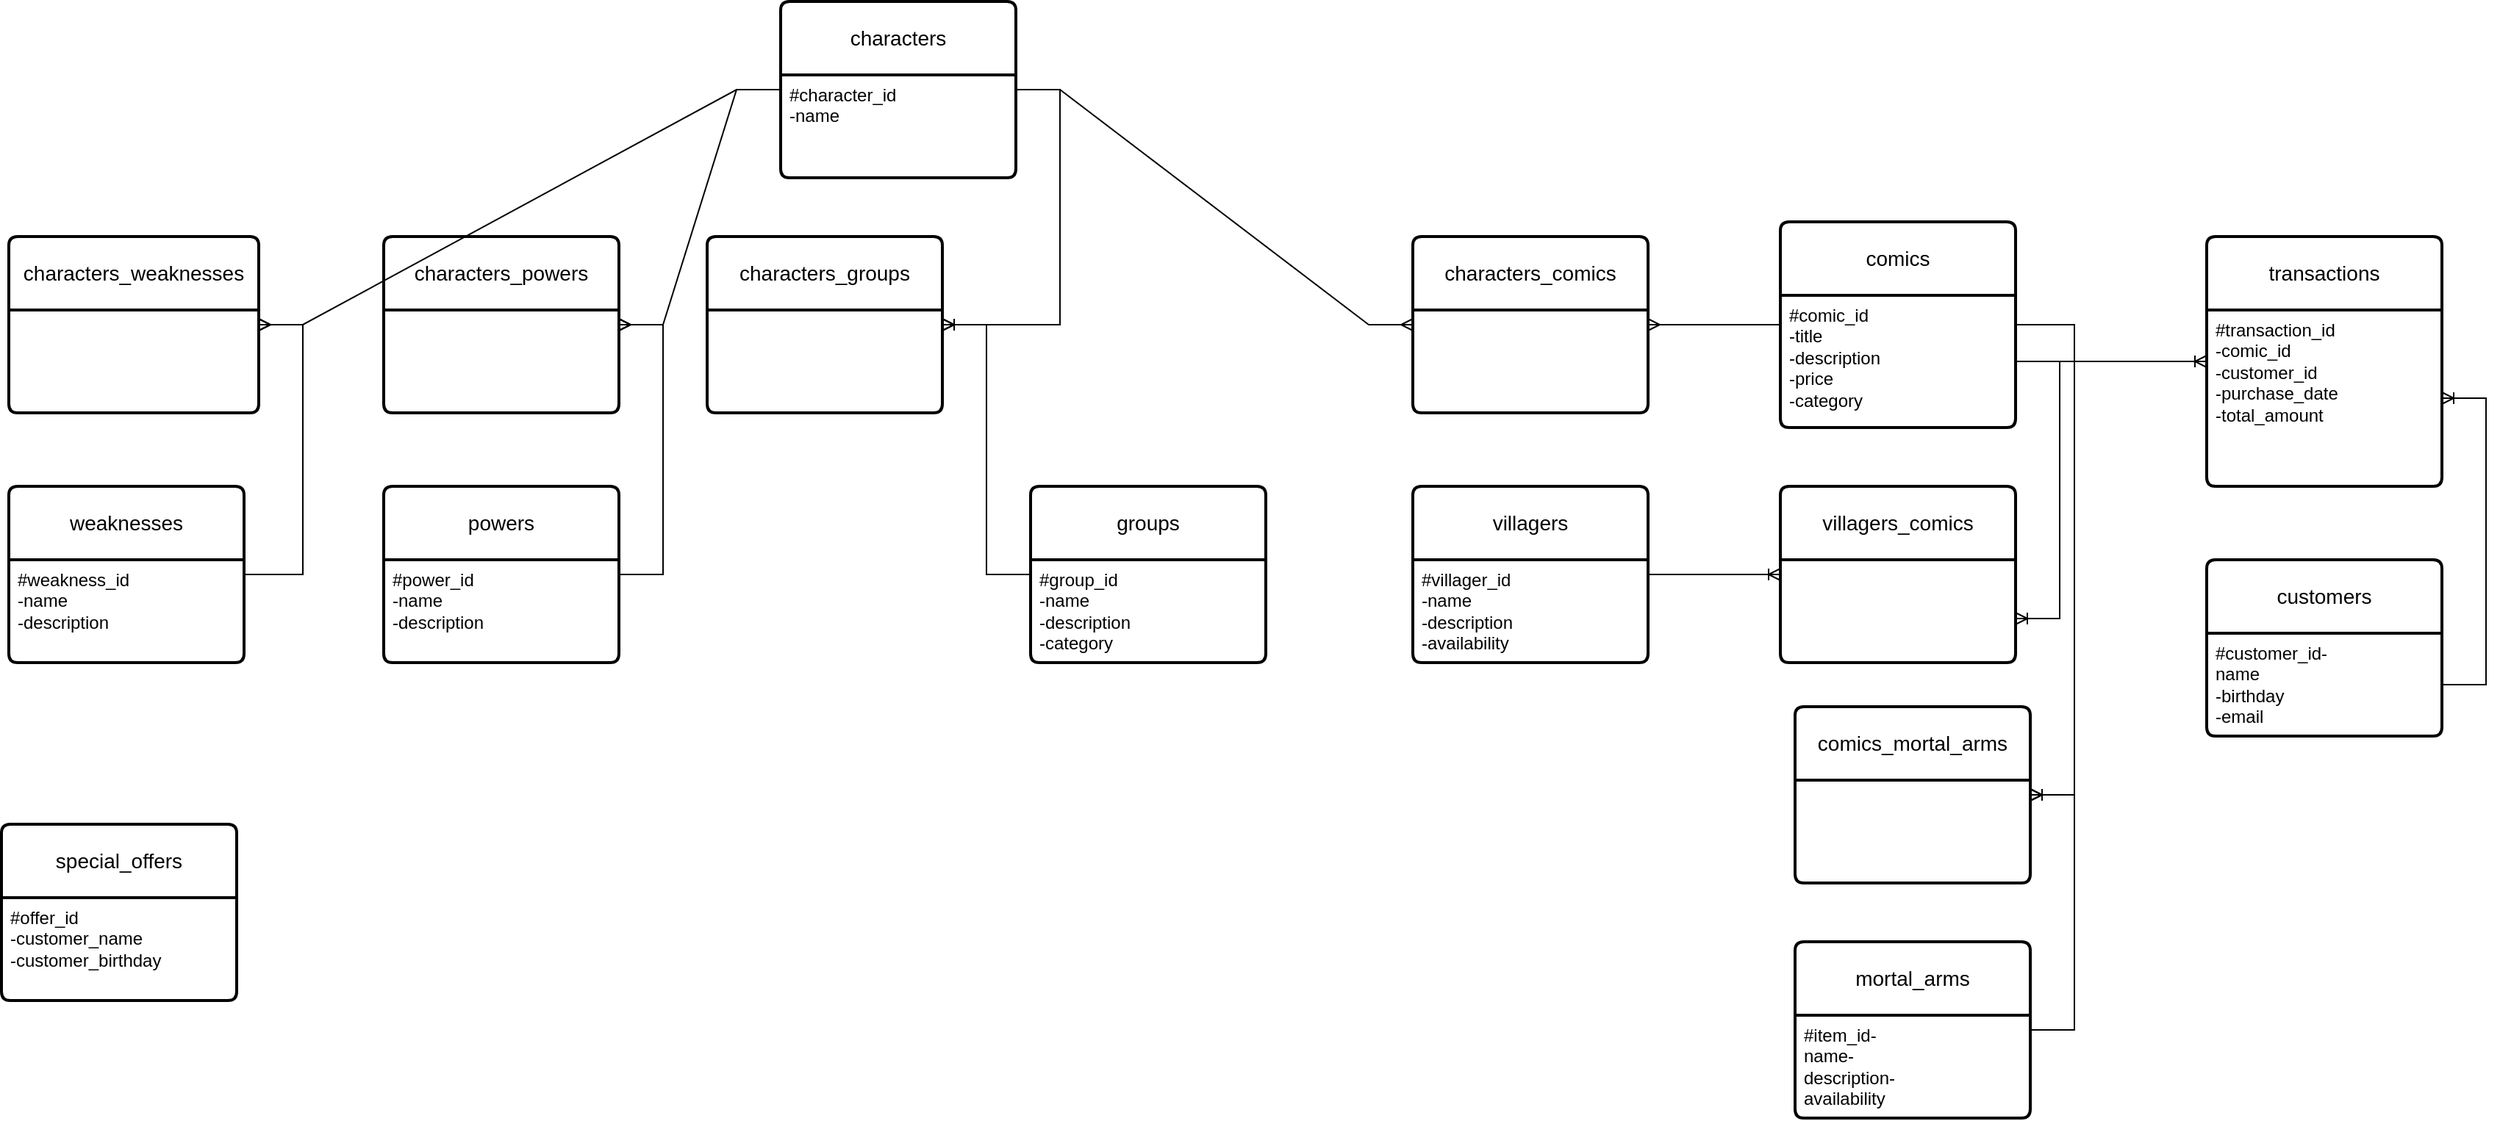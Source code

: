 <mxfile>
    <diagram id="R2lEEEUBdFMjLlhIrx00" name="Page-1">
        <mxGraphModel dx="1955" dy="1808" grid="1" gridSize="10" guides="1" tooltips="1" connect="1" arrows="1" fold="1" page="1" pageScale="1" pageWidth="850" pageHeight="1100" math="0" shadow="0" extFonts="Permanent Marker^https://fonts.googleapis.com/css?family=Permanent+Marker">
            <root>
                <mxCell id="0"/>
                <mxCell id="1" parent="0"/>
                <mxCell id="BjgTfE8LFXhRjAly1MUj-1" value="powers" style="swimlane;childLayout=stackLayout;horizontal=1;startSize=50;horizontalStack=0;rounded=1;fontSize=14;fontStyle=0;strokeWidth=2;resizeParent=0;resizeLast=1;shadow=0;dashed=0;align=center;arcSize=4;whiteSpace=wrap;html=1;" parent="1" vertex="1">
                    <mxGeometry x="-360" y="-480" width="160" height="120" as="geometry"/>
                </mxCell>
                <mxCell id="BjgTfE8LFXhRjAly1MUj-2" value="#power_id&lt;div&gt;-name&lt;/div&gt;&lt;div&gt;-description&lt;/div&gt;" style="align=left;strokeColor=none;fillColor=none;spacingLeft=4;fontSize=12;verticalAlign=top;resizable=0;rotatable=0;part=1;html=1;" parent="BjgTfE8LFXhRjAly1MUj-1" vertex="1">
                    <mxGeometry y="50" width="160" height="70" as="geometry"/>
                </mxCell>
                <mxCell id="BjgTfE8LFXhRjAly1MUj-3" value="weaknesses&lt;span style=&quot;color: rgba(0, 0, 0, 0); font-family: monospace; font-size: 0px; text-align: start; text-wrap-mode: nowrap;&quot;&gt;%3CmxGraphModel%3E%3Croot%3E%3CmxCell%20id%3D%220%22%2F%3E%3CmxCell%20id%3D%221%22%20parent%3D%220%22%2F%3E%3CmxCell%20id%3D%222%22%20value%3D%22powers%22%20style%3D%22swimlane%3BchildLayout%3DstackLayout%3Bhorizontal%3D1%3BstartSize%3D50%3BhorizontalStack%3D0%3Brounded%3D1%3BfontSize%3D14%3BfontStyle%3D0%3BstrokeWidth%3D2%3BresizeParent%3D0%3BresizeLast%3D1%3Bshadow%3D0%3Bdashed%3D0%3Balign%3Dcenter%3BarcSize%3D4%3BwhiteSpace%3Dwrap%3Bhtml%3D1%3B%22%20vertex%3D%221%22%20parent%3D%221%22%3E%3CmxGeometry%20x%3D%22-50%22%20y%3D%2280%22%20width%3D%22160%22%20height%3D%22120%22%20as%3D%22geometry%22%2F%3E%3C%2FmxCell%3E%3CmxCell%20id%3D%223%22%20value%3D%22%2BAttribute1%26%2310%3B%2BAttribute2%26%2310%3B%2BAttribute3%22%20style%3D%22align%3Dleft%3BstrokeColor%3Dnone%3BfillColor%3Dnone%3BspacingLeft%3D4%3BfontSize%3D12%3BverticalAlign%3Dtop%3Bresizable%3D0%3Brotatable%3D0%3Bpart%3D1%3Bhtml%3D1%3B%22%20vertex%3D%221%22%20parent%3D%222%22%3E%3CmxGeometry%20y%3D%2250%22%20width%3D%22160%22%20height%3D%2270%22%20as%3D%22geometry%22%2F%3E%3C%2FmxCell%3E%3C%2Froot%3E%3C%2FmxGraphModel%3E&lt;/span&gt;" style="swimlane;childLayout=stackLayout;horizontal=1;startSize=50;horizontalStack=0;rounded=1;fontSize=14;fontStyle=0;strokeWidth=2;resizeParent=0;resizeLast=1;shadow=0;dashed=0;align=center;arcSize=4;whiteSpace=wrap;html=1;" parent="1" vertex="1">
                    <mxGeometry x="-615" y="-480" width="160" height="120" as="geometry"/>
                </mxCell>
                <mxCell id="BjgTfE8LFXhRjAly1MUj-4" value="#weakness_id&lt;div&gt;-name&lt;/div&gt;&lt;div&gt;-description&lt;/div&gt;" style="align=left;strokeColor=none;fillColor=none;spacingLeft=4;fontSize=12;verticalAlign=top;resizable=0;rotatable=0;part=1;html=1;" parent="BjgTfE8LFXhRjAly1MUj-3" vertex="1">
                    <mxGeometry y="50" width="160" height="70" as="geometry"/>
                </mxCell>
                <mxCell id="BjgTfE8LFXhRjAly1MUj-5" value="characters" style="swimlane;childLayout=stackLayout;horizontal=1;startSize=50;horizontalStack=0;rounded=1;fontSize=14;fontStyle=0;strokeWidth=2;resizeParent=0;resizeLast=1;shadow=0;dashed=0;align=center;arcSize=4;whiteSpace=wrap;html=1;" parent="1" vertex="1">
                    <mxGeometry x="-90" y="-810" width="160" height="120" as="geometry"/>
                </mxCell>
                <mxCell id="BjgTfE8LFXhRjAly1MUj-6" value="#character_id&lt;div&gt;-name&lt;/div&gt;" style="align=left;strokeColor=none;fillColor=none;spacingLeft=4;fontSize=12;verticalAlign=top;resizable=0;rotatable=0;part=1;html=1;" parent="BjgTfE8LFXhRjAly1MUj-5" vertex="1">
                    <mxGeometry y="50" width="160" height="70" as="geometry"/>
                </mxCell>
                <mxCell id="BjgTfE8LFXhRjAly1MUj-7" value="mortal_arms" style="swimlane;childLayout=stackLayout;horizontal=1;startSize=50;horizontalStack=0;rounded=1;fontSize=14;fontStyle=0;strokeWidth=2;resizeParent=0;resizeLast=1;shadow=0;dashed=0;align=center;arcSize=4;whiteSpace=wrap;html=1;" parent="1" vertex="1">
                    <mxGeometry x="600" y="-170" width="160" height="120" as="geometry"/>
                </mxCell>
                <mxCell id="BjgTfE8LFXhRjAly1MUj-8" value="#item_id-&lt;div&gt;name-&lt;/div&gt;&lt;div&gt;description-&lt;/div&gt;&lt;div&gt;availability&lt;/div&gt;" style="align=left;strokeColor=none;fillColor=none;spacingLeft=4;fontSize=12;verticalAlign=top;resizable=0;rotatable=0;part=1;html=1;" parent="BjgTfE8LFXhRjAly1MUj-7" vertex="1">
                    <mxGeometry y="50" width="160" height="70" as="geometry"/>
                </mxCell>
                <mxCell id="BjgTfE8LFXhRjAly1MUj-9" value="groups" style="swimlane;childLayout=stackLayout;horizontal=1;startSize=50;horizontalStack=0;rounded=1;fontSize=14;fontStyle=0;strokeWidth=2;resizeParent=0;resizeLast=1;shadow=0;dashed=0;align=center;arcSize=4;whiteSpace=wrap;html=1;" parent="1" vertex="1">
                    <mxGeometry x="80" y="-480" width="160" height="120" as="geometry"/>
                </mxCell>
                <mxCell id="BjgTfE8LFXhRjAly1MUj-10" value="#group_id&lt;div&gt;-name&lt;/div&gt;&lt;div&gt;-description&lt;/div&gt;&lt;div&gt;-category&lt;/div&gt;" style="align=left;strokeColor=none;fillColor=none;spacingLeft=4;fontSize=12;verticalAlign=top;resizable=0;rotatable=0;part=1;html=1;" parent="BjgTfE8LFXhRjAly1MUj-9" vertex="1">
                    <mxGeometry y="50" width="160" height="70" as="geometry"/>
                </mxCell>
                <mxCell id="BjgTfE8LFXhRjAly1MUj-11" value="villagers" style="swimlane;childLayout=stackLayout;horizontal=1;startSize=50;horizontalStack=0;rounded=1;fontSize=14;fontStyle=0;strokeWidth=2;resizeParent=0;resizeLast=1;shadow=0;dashed=0;align=center;arcSize=4;whiteSpace=wrap;html=1;" parent="1" vertex="1">
                    <mxGeometry x="340" y="-480" width="160" height="120" as="geometry"/>
                </mxCell>
                <mxCell id="BjgTfE8LFXhRjAly1MUj-12" value="#villager_id&lt;div&gt;-name&lt;/div&gt;&lt;div&gt;-description&lt;/div&gt;&lt;div&gt;-availability&lt;/div&gt;" style="align=left;strokeColor=none;fillColor=none;spacingLeft=4;fontSize=12;verticalAlign=top;resizable=0;rotatable=0;part=1;html=1;" parent="BjgTfE8LFXhRjAly1MUj-11" vertex="1">
                    <mxGeometry y="50" width="160" height="70" as="geometry"/>
                </mxCell>
                <mxCell id="BjgTfE8LFXhRjAly1MUj-13" value="customers" style="swimlane;childLayout=stackLayout;horizontal=1;startSize=50;horizontalStack=0;rounded=1;fontSize=14;fontStyle=0;strokeWidth=2;resizeParent=0;resizeLast=1;shadow=0;dashed=0;align=center;arcSize=4;whiteSpace=wrap;html=1;" parent="1" vertex="1">
                    <mxGeometry x="880" y="-430" width="160" height="120" as="geometry"/>
                </mxCell>
                <mxCell id="BjgTfE8LFXhRjAly1MUj-14" value="#customer_id-&lt;div&gt;name&lt;/div&gt;&lt;div&gt;-birthday&lt;/div&gt;&lt;div&gt;-email&lt;/div&gt;" style="align=left;strokeColor=none;fillColor=none;spacingLeft=4;fontSize=12;verticalAlign=top;resizable=0;rotatable=0;part=1;html=1;" parent="BjgTfE8LFXhRjAly1MUj-13" vertex="1">
                    <mxGeometry y="50" width="160" height="70" as="geometry"/>
                </mxCell>
                <mxCell id="BjgTfE8LFXhRjAly1MUj-15" value="comics" style="swimlane;childLayout=stackLayout;horizontal=1;startSize=50;horizontalStack=0;rounded=1;fontSize=14;fontStyle=0;strokeWidth=2;resizeParent=0;resizeLast=1;shadow=0;dashed=0;align=center;arcSize=4;whiteSpace=wrap;html=1;" parent="1" vertex="1">
                    <mxGeometry x="590" y="-660" width="160" height="140" as="geometry"/>
                </mxCell>
                <mxCell id="BjgTfE8LFXhRjAly1MUj-16" value="#comic_id&lt;div&gt;-title&lt;/div&gt;&lt;div&gt;-description&lt;/div&gt;&lt;div&gt;-price&lt;/div&gt;&lt;div&gt;-category&lt;/div&gt;" style="align=left;strokeColor=none;fillColor=none;spacingLeft=4;fontSize=12;verticalAlign=top;resizable=0;rotatable=0;part=1;html=1;" parent="BjgTfE8LFXhRjAly1MUj-15" vertex="1">
                    <mxGeometry y="50" width="160" height="90" as="geometry"/>
                </mxCell>
                <mxCell id="BjgTfE8LFXhRjAly1MUj-17" value="transactions" style="swimlane;childLayout=stackLayout;horizontal=1;startSize=50;horizontalStack=0;rounded=1;fontSize=14;fontStyle=0;strokeWidth=2;resizeParent=0;resizeLast=1;shadow=0;dashed=0;align=center;arcSize=4;whiteSpace=wrap;html=1;" parent="1" vertex="1">
                    <mxGeometry x="880" y="-650" width="160" height="170" as="geometry"/>
                </mxCell>
                <mxCell id="BjgTfE8LFXhRjAly1MUj-18" value="#transaction_id&lt;div&gt;-comic_id&lt;/div&gt;&lt;div&gt;-customer_id&lt;/div&gt;&lt;div&gt;-purchase_date&lt;/div&gt;&lt;div&gt;-total_amount&lt;/div&gt;" style="align=left;strokeColor=none;fillColor=none;spacingLeft=4;fontSize=12;verticalAlign=top;resizable=0;rotatable=0;part=1;html=1;" parent="BjgTfE8LFXhRjAly1MUj-17" vertex="1">
                    <mxGeometry y="50" width="160" height="120" as="geometry"/>
                </mxCell>
                <mxCell id="BjgTfE8LFXhRjAly1MUj-19" value="special_offers" style="swimlane;childLayout=stackLayout;horizontal=1;startSize=50;horizontalStack=0;rounded=1;fontSize=14;fontStyle=0;strokeWidth=2;resizeParent=0;resizeLast=1;shadow=0;dashed=0;align=center;arcSize=4;whiteSpace=wrap;html=1;" parent="1" vertex="1">
                    <mxGeometry x="-620" y="-250" width="160" height="120" as="geometry"/>
                </mxCell>
                <mxCell id="BjgTfE8LFXhRjAly1MUj-20" value="#offer_id&lt;div&gt;-customer_name&lt;/div&gt;&lt;div&gt;-customer_birthday&lt;/div&gt;" style="align=left;strokeColor=none;fillColor=none;spacingLeft=4;fontSize=12;verticalAlign=top;resizable=0;rotatable=0;part=1;html=1;" parent="BjgTfE8LFXhRjAly1MUj-19" vertex="1">
                    <mxGeometry y="50" width="160" height="70" as="geometry"/>
                </mxCell>
                <mxCell id="BjgTfE8LFXhRjAly1MUj-21" value="characters_groups" style="swimlane;childLayout=stackLayout;horizontal=1;startSize=50;horizontalStack=0;rounded=1;fontSize=14;fontStyle=0;strokeWidth=2;resizeParent=0;resizeLast=1;shadow=0;dashed=0;align=center;arcSize=4;whiteSpace=wrap;html=1;" parent="1" vertex="1">
                    <mxGeometry x="-140" y="-650" width="160" height="120" as="geometry"/>
                </mxCell>
                <mxCell id="BjgTfE8LFXhRjAly1MUj-23" value="characters_comics" style="swimlane;childLayout=stackLayout;horizontal=1;startSize=50;horizontalStack=0;rounded=1;fontSize=14;fontStyle=0;strokeWidth=2;resizeParent=0;resizeLast=1;shadow=0;dashed=0;align=center;arcSize=4;whiteSpace=wrap;html=1;" parent="1" vertex="1">
                    <mxGeometry x="340" y="-650" width="160" height="120" as="geometry"/>
                </mxCell>
                <mxCell id="BjgTfE8LFXhRjAly1MUj-25" value="characters_powers" style="swimlane;childLayout=stackLayout;horizontal=1;startSize=50;horizontalStack=0;rounded=1;fontSize=14;fontStyle=0;strokeWidth=2;resizeParent=0;resizeLast=1;shadow=0;dashed=0;align=center;arcSize=4;whiteSpace=wrap;html=1;" parent="1" vertex="1">
                    <mxGeometry x="-360" y="-650" width="160" height="120" as="geometry"/>
                </mxCell>
                <mxCell id="BjgTfE8LFXhRjAly1MUj-27" value="characters_weaknesses" style="swimlane;childLayout=stackLayout;horizontal=1;startSize=50;horizontalStack=0;rounded=1;fontSize=14;fontStyle=0;strokeWidth=2;resizeParent=0;resizeLast=1;shadow=0;dashed=0;align=center;arcSize=4;whiteSpace=wrap;html=1;" parent="1" vertex="1">
                    <mxGeometry x="-615" y="-650" width="170" height="120" as="geometry"/>
                </mxCell>
                <mxCell id="BjgTfE8LFXhRjAly1MUj-29" value="comics_mortal_arms" style="swimlane;childLayout=stackLayout;horizontal=1;startSize=50;horizontalStack=0;rounded=1;fontSize=14;fontStyle=0;strokeWidth=2;resizeParent=0;resizeLast=1;shadow=0;dashed=0;align=center;arcSize=4;whiteSpace=wrap;html=1;" parent="1" vertex="1">
                    <mxGeometry x="600" y="-330" width="160" height="120" as="geometry"/>
                </mxCell>
                <mxCell id="BjgTfE8LFXhRjAly1MUj-32" value="" style="edgeStyle=entityRelationEdgeStyle;fontSize=12;html=1;endArrow=ERmany;rounded=0;" parent="1" source="BjgTfE8LFXhRjAly1MUj-5" target="BjgTfE8LFXhRjAly1MUj-21" edge="1">
                    <mxGeometry width="100" height="100" relative="1" as="geometry">
                        <mxPoint x="-520" y="112.68" as="sourcePoint"/>
                        <mxPoint x="-355.84" y="-22.68" as="targetPoint"/>
                    </mxGeometry>
                </mxCell>
                <mxCell id="BjgTfE8LFXhRjAly1MUj-33" value="" style="edgeStyle=entityRelationEdgeStyle;fontSize=12;html=1;endArrow=ERmany;rounded=0;" parent="1" source="BjgTfE8LFXhRjAly1MUj-5" target="BjgTfE8LFXhRjAly1MUj-25" edge="1">
                    <mxGeometry width="100" height="100" relative="1" as="geometry">
                        <mxPoint x="-470" y="130" as="sourcePoint"/>
                        <mxPoint x="-370" y="30" as="targetPoint"/>
                    </mxGeometry>
                </mxCell>
                <mxCell id="BjgTfE8LFXhRjAly1MUj-34" value="" style="edgeStyle=entityRelationEdgeStyle;fontSize=12;html=1;endArrow=ERmany;rounded=0;" parent="1" source="BjgTfE8LFXhRjAly1MUj-5" target="BjgTfE8LFXhRjAly1MUj-27" edge="1">
                    <mxGeometry width="100" height="100" relative="1" as="geometry">
                        <mxPoint x="-470" y="150" as="sourcePoint"/>
                        <mxPoint x="-370" y="50" as="targetPoint"/>
                    </mxGeometry>
                </mxCell>
                <mxCell id="BjgTfE8LFXhRjAly1MUj-31" value="" style="edgeStyle=entityRelationEdgeStyle;fontSize=12;html=1;endArrow=ERmany;rounded=0;" parent="1" source="BjgTfE8LFXhRjAly1MUj-5" target="BjgTfE8LFXhRjAly1MUj-23" edge="1">
                    <mxGeometry width="100" height="100" relative="1" as="geometry">
                        <mxPoint x="-460.0" y="-90" as="sourcePoint"/>
                        <mxPoint x="-290" y="-340" as="targetPoint"/>
                    </mxGeometry>
                </mxCell>
                <mxCell id="BjgTfE8LFXhRjAly1MUj-35" value="" style="edgeStyle=entityRelationEdgeStyle;fontSize=12;html=1;endArrow=ERmany;rounded=0;" parent="1" source="BjgTfE8LFXhRjAly1MUj-15" target="BjgTfE8LFXhRjAly1MUj-23" edge="1">
                    <mxGeometry width="100" height="100" relative="1" as="geometry">
                        <mxPoint x="-80" y="-360" as="sourcePoint"/>
                        <mxPoint x="20" y="-460" as="targetPoint"/>
                    </mxGeometry>
                </mxCell>
                <mxCell id="BjgTfE8LFXhRjAly1MUj-36" value="" style="edgeStyle=entityRelationEdgeStyle;fontSize=12;html=1;endArrow=ERoneToMany;rounded=0;" parent="1" source="BjgTfE8LFXhRjAly1MUj-9" target="BjgTfE8LFXhRjAly1MUj-21" edge="1">
                    <mxGeometry width="100" height="100" relative="1" as="geometry">
                        <mxPoint x="-120" y="-90" as="sourcePoint"/>
                        <mxPoint x="-20" y="-190" as="targetPoint"/>
                    </mxGeometry>
                </mxCell>
                <mxCell id="BjgTfE8LFXhRjAly1MUj-37" value="" style="edgeStyle=entityRelationEdgeStyle;fontSize=12;html=1;endArrow=ERmany;rounded=0;" parent="1" source="BjgTfE8LFXhRjAly1MUj-1" target="BjgTfE8LFXhRjAly1MUj-25" edge="1">
                    <mxGeometry width="100" height="100" relative="1" as="geometry">
                        <mxPoint x="-130" y="50" as="sourcePoint"/>
                        <mxPoint x="-30" y="-50" as="targetPoint"/>
                    </mxGeometry>
                </mxCell>
                <mxCell id="BjgTfE8LFXhRjAly1MUj-38" value="" style="edgeStyle=entityRelationEdgeStyle;fontSize=12;html=1;endArrow=ERmany;rounded=0;" parent="1" source="BjgTfE8LFXhRjAly1MUj-3" target="BjgTfE8LFXhRjAly1MUj-27" edge="1">
                    <mxGeometry width="100" height="100" relative="1" as="geometry">
                        <mxPoint x="-110" y="250" as="sourcePoint"/>
                        <mxPoint x="-10" y="150" as="targetPoint"/>
                    </mxGeometry>
                </mxCell>
                <mxCell id="BjgTfE8LFXhRjAly1MUj-39" value="" style="edgeStyle=entityRelationEdgeStyle;fontSize=12;html=1;endArrow=ERoneToMany;rounded=0;" parent="1" source="BjgTfE8LFXhRjAly1MUj-15" target="BjgTfE8LFXhRjAly1MUj-29" edge="1">
                    <mxGeometry width="100" height="100" relative="1" as="geometry">
                        <mxPoint x="160" y="-220" as="sourcePoint"/>
                        <mxPoint x="260" y="-320" as="targetPoint"/>
                    </mxGeometry>
                </mxCell>
                <mxCell id="BjgTfE8LFXhRjAly1MUj-41" value="" style="edgeStyle=entityRelationEdgeStyle;fontSize=12;html=1;endArrow=ERoneToMany;rounded=0;" parent="1" source="BjgTfE8LFXhRjAly1MUj-7" target="BjgTfE8LFXhRjAly1MUj-29" edge="1">
                    <mxGeometry width="100" height="100" relative="1" as="geometry">
                        <mxPoint x="400" y="-110" as="sourcePoint"/>
                        <mxPoint x="500" y="-210" as="targetPoint"/>
                    </mxGeometry>
                </mxCell>
                <mxCell id="BjgTfE8LFXhRjAly1MUj-42" value="" style="edgeStyle=entityRelationEdgeStyle;fontSize=12;html=1;endArrow=ERoneToMany;rounded=0;" parent="1" source="BjgTfE8LFXhRjAly1MUj-11" target="BjgTfE8LFXhRjAly1MUj-43" edge="1">
                    <mxGeometry width="100" height="100" relative="1" as="geometry">
                        <mxPoint x="140" y="-410" as="sourcePoint"/>
                        <mxPoint x="240" y="-510" as="targetPoint"/>
                    </mxGeometry>
                </mxCell>
                <mxCell id="BjgTfE8LFXhRjAly1MUj-43" value="villagers_comics" style="swimlane;childLayout=stackLayout;horizontal=1;startSize=50;horizontalStack=0;rounded=1;fontSize=14;fontStyle=0;strokeWidth=2;resizeParent=0;resizeLast=1;shadow=0;dashed=0;align=center;arcSize=4;whiteSpace=wrap;html=1;" parent="1" vertex="1">
                    <mxGeometry x="590" y="-480" width="160" height="120" as="geometry"/>
                </mxCell>
                <mxCell id="BjgTfE8LFXhRjAly1MUj-44" value="" style="edgeStyle=entityRelationEdgeStyle;fontSize=12;html=1;endArrow=ERoneToMany;rounded=0;entryX=1;entryY=0.75;entryDx=0;entryDy=0;" parent="1" source="BjgTfE8LFXhRjAly1MUj-16" target="BjgTfE8LFXhRjAly1MUj-43" edge="1">
                    <mxGeometry width="100" height="100" relative="1" as="geometry">
                        <mxPoint x="-90" y="-310" as="sourcePoint"/>
                        <mxPoint x="-90" y="-480" as="targetPoint"/>
                    </mxGeometry>
                </mxCell>
                <mxCell id="BjgTfE8LFXhRjAly1MUj-45" value="" style="edgeStyle=entityRelationEdgeStyle;fontSize=12;html=1;endArrow=ERoneToMany;rounded=0;" parent="1" source="BjgTfE8LFXhRjAly1MUj-14" target="BjgTfE8LFXhRjAly1MUj-18" edge="1">
                    <mxGeometry width="100" height="100" relative="1" as="geometry">
                        <mxPoint x="210" y="190" as="sourcePoint"/>
                        <mxPoint x="310" y="90" as="targetPoint"/>
                    </mxGeometry>
                </mxCell>
                <mxCell id="BjgTfE8LFXhRjAly1MUj-46" value="" style="edgeStyle=entityRelationEdgeStyle;fontSize=12;html=1;endArrow=ERoneToMany;rounded=0;" parent="1" source="BjgTfE8LFXhRjAly1MUj-16" target="BjgTfE8LFXhRjAly1MUj-17" edge="1">
                    <mxGeometry width="100" height="100" relative="1" as="geometry">
                        <mxPoint x="180" y="-100" as="sourcePoint"/>
                        <mxPoint x="280" y="-200" as="targetPoint"/>
                    </mxGeometry>
                </mxCell>
            </root>
        </mxGraphModel>
    </diagram>
</mxfile>